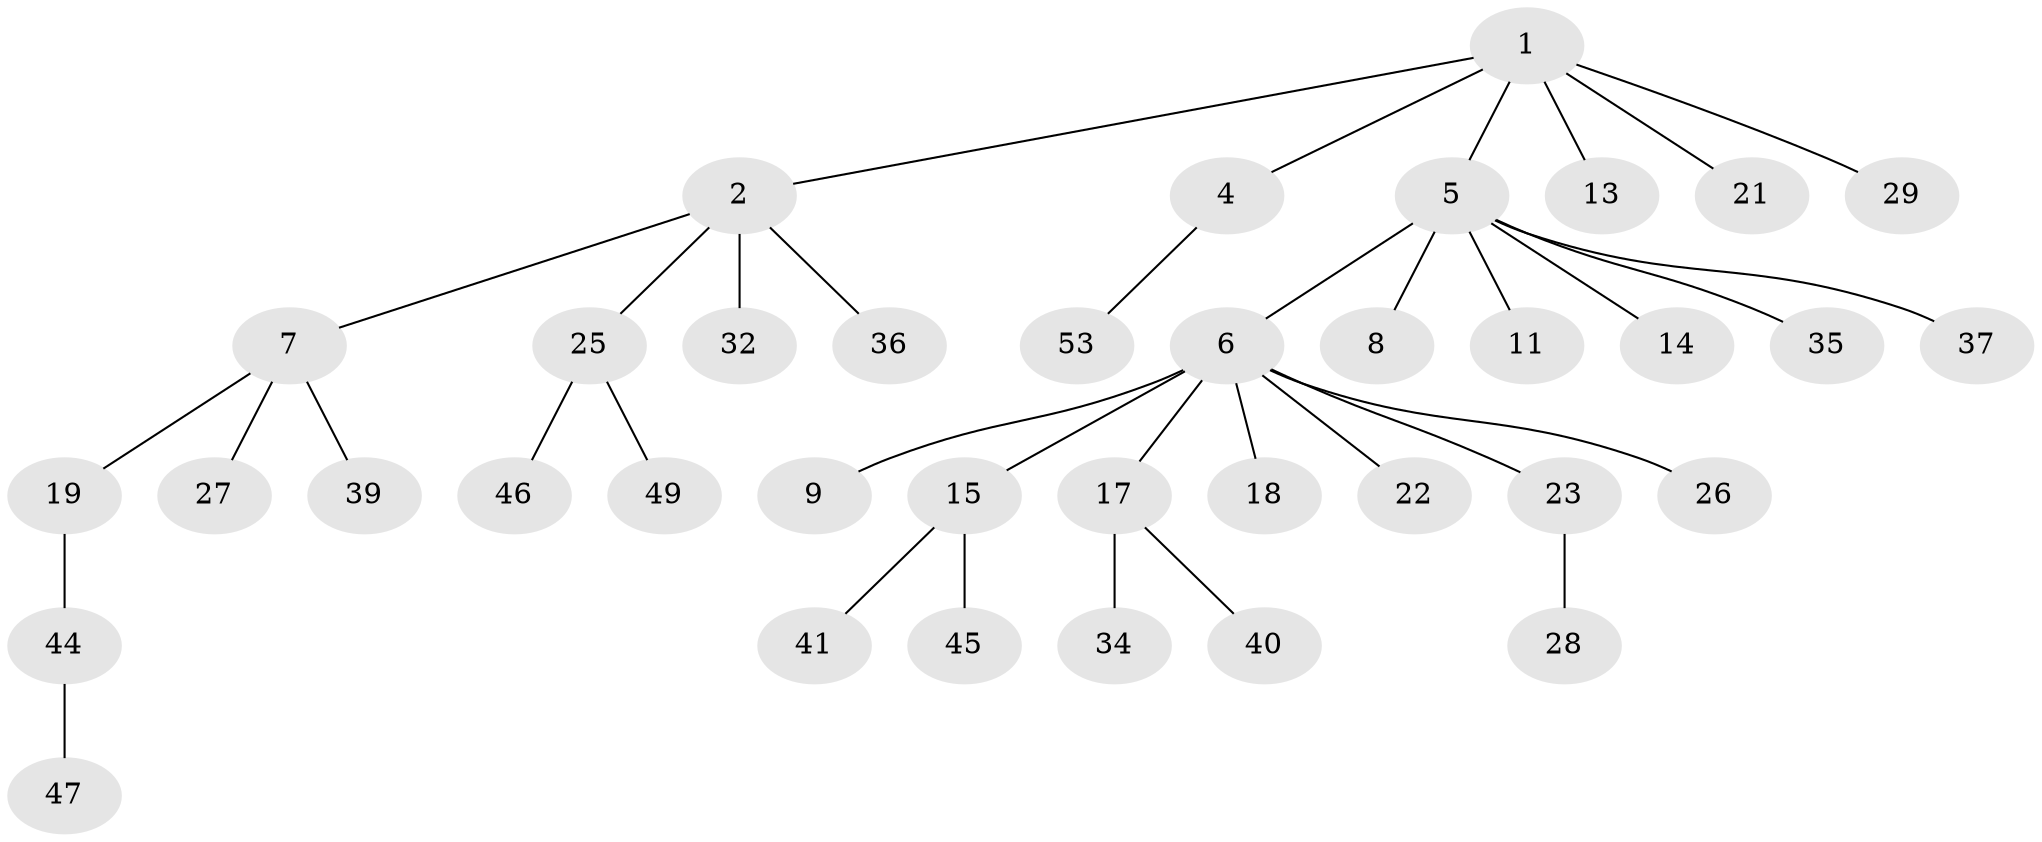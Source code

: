 // original degree distribution, {6: 0.03773584905660377, 4: 0.09433962264150944, 3: 0.07547169811320754, 2: 0.20754716981132076, 8: 0.018867924528301886, 1: 0.5660377358490566}
// Generated by graph-tools (version 1.1) at 2025/42/03/06/25 10:42:02]
// undirected, 37 vertices, 36 edges
graph export_dot {
graph [start="1"]
  node [color=gray90,style=filled];
  1 [super="+10"];
  2 [super="+3"];
  4 [super="+33"];
  5 [super="+24"];
  6 [super="+12"];
  7 [super="+16"];
  8;
  9 [super="+31"];
  11 [super="+20"];
  13 [super="+48"];
  14;
  15 [super="+38"];
  17 [super="+30"];
  18;
  19;
  21;
  22;
  23 [super="+51"];
  25 [super="+43"];
  26;
  27;
  28 [super="+42"];
  29;
  32;
  34;
  35;
  36;
  37;
  39;
  40;
  41 [super="+52"];
  44 [super="+50"];
  45;
  46;
  47;
  49;
  53;
  1 -- 2;
  1 -- 4;
  1 -- 5;
  1 -- 13;
  1 -- 29;
  1 -- 21;
  2 -- 7;
  2 -- 25;
  2 -- 32;
  2 -- 36;
  4 -- 53;
  5 -- 6;
  5 -- 8;
  5 -- 11;
  5 -- 14;
  5 -- 35;
  5 -- 37;
  6 -- 9;
  6 -- 22;
  6 -- 23;
  6 -- 26;
  6 -- 17;
  6 -- 18;
  6 -- 15;
  7 -- 19;
  7 -- 39;
  7 -- 27;
  15 -- 41;
  15 -- 45;
  17 -- 34;
  17 -- 40;
  19 -- 44;
  23 -- 28;
  25 -- 46;
  25 -- 49;
  44 -- 47;
}
